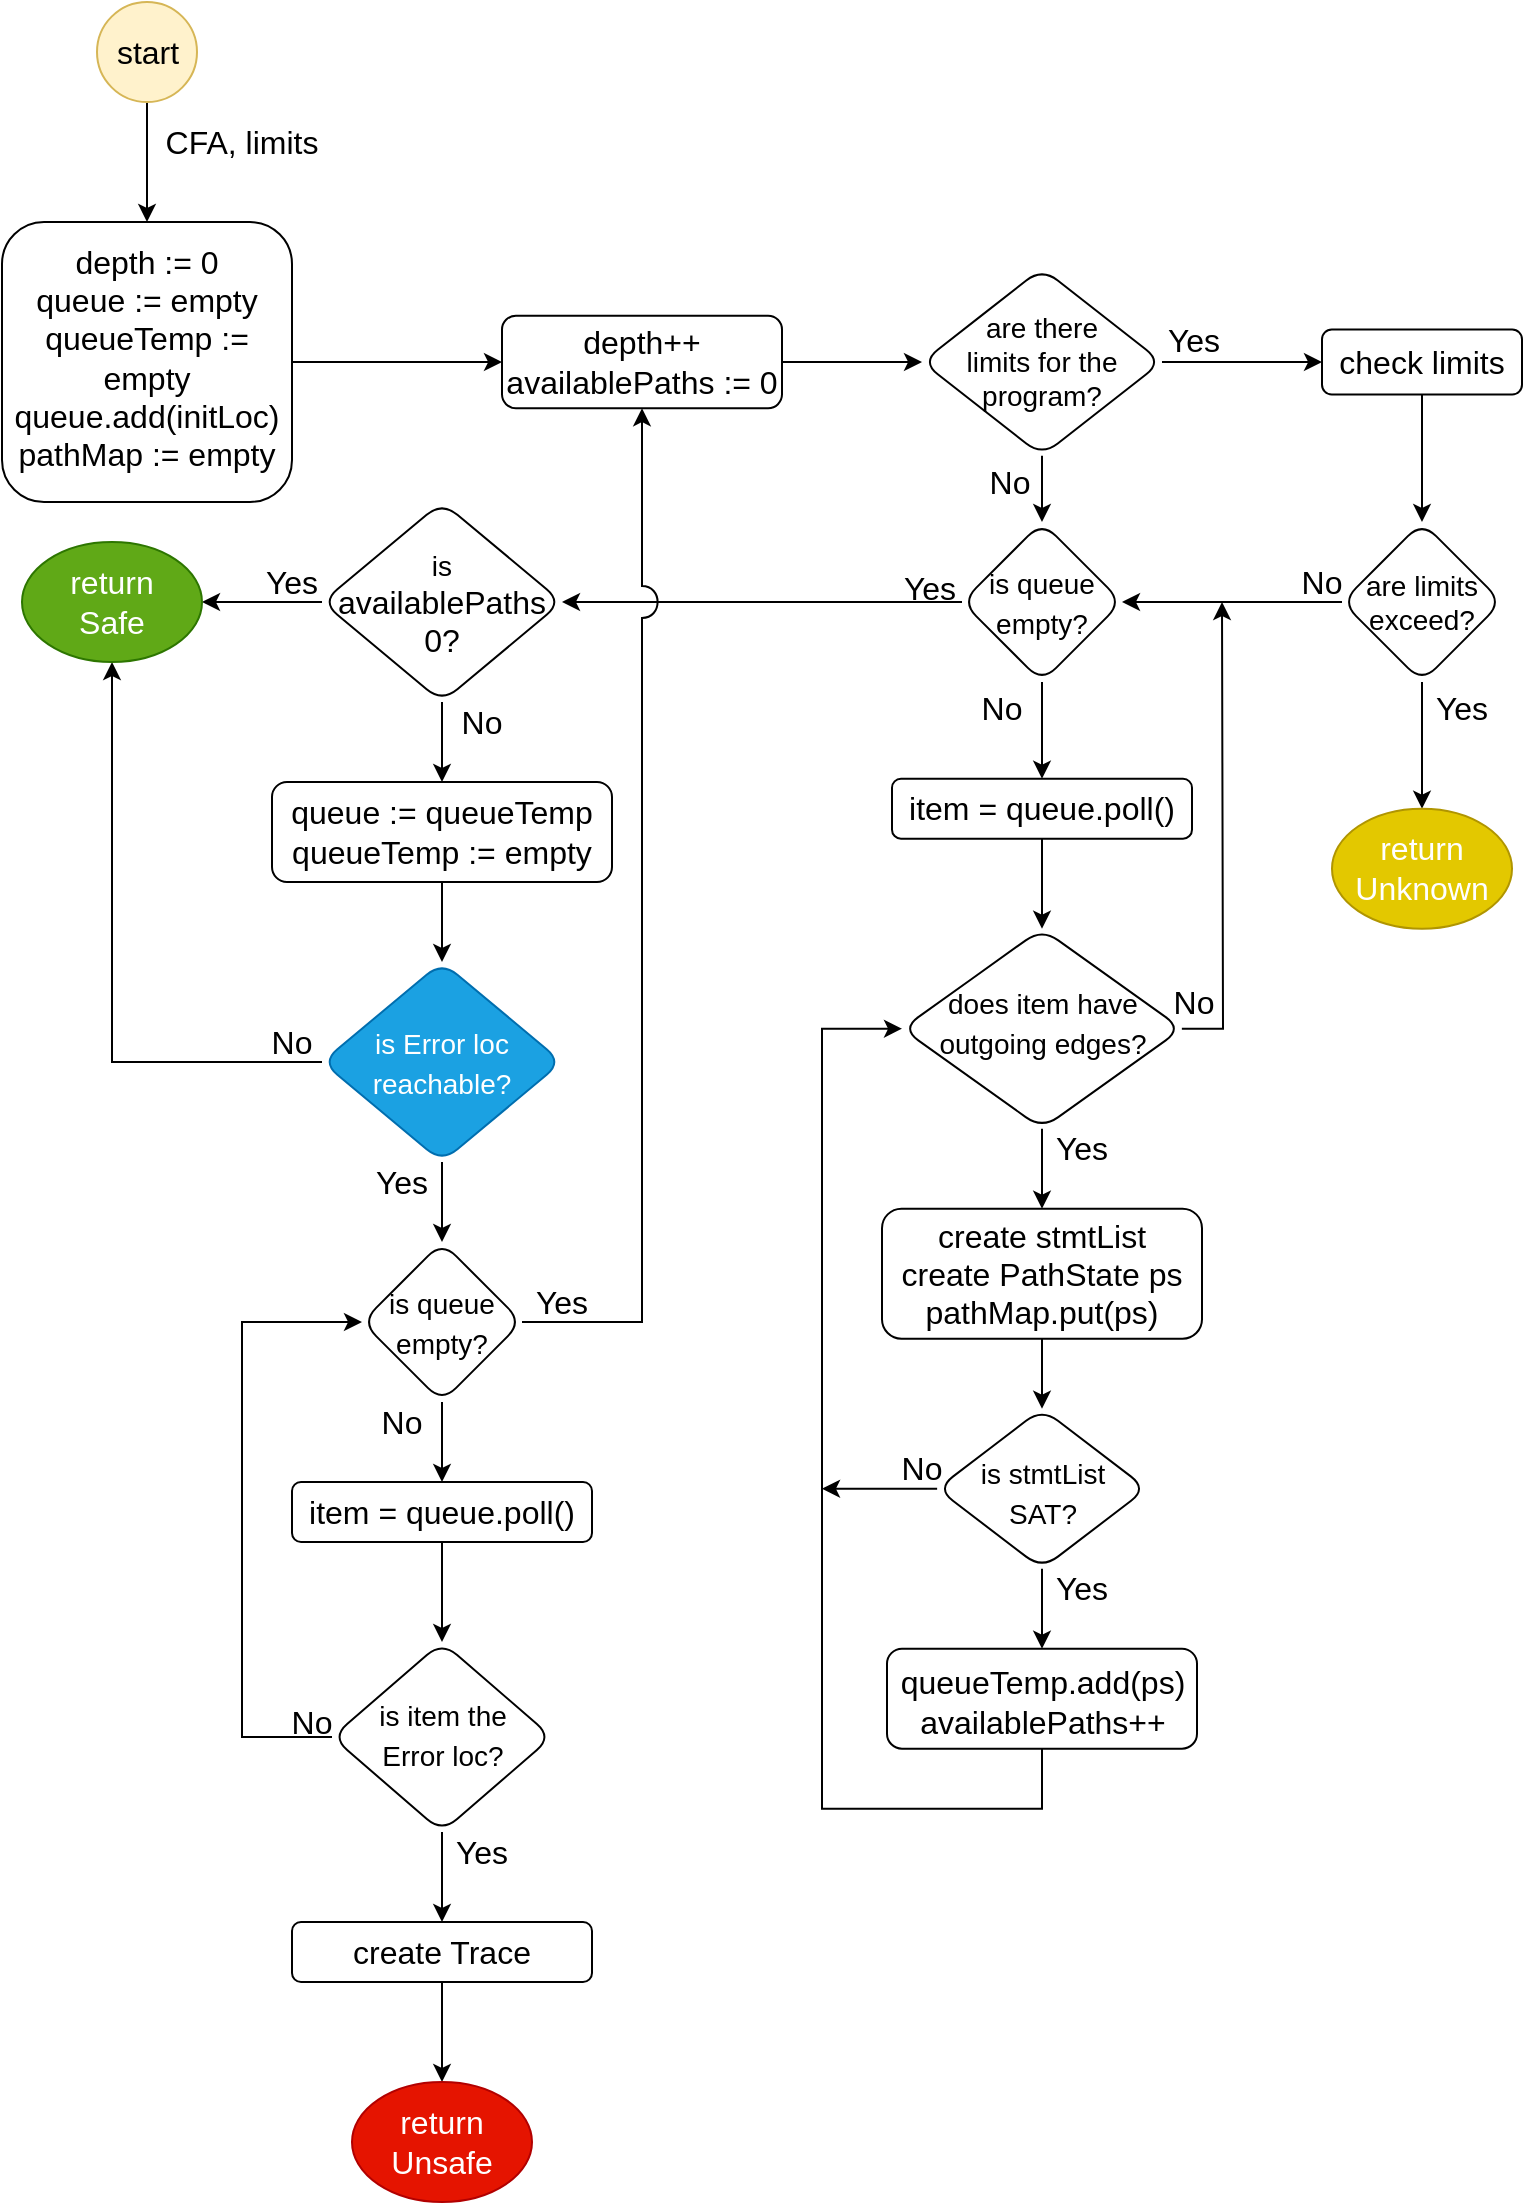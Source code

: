 <mxfile version="13.10.9" type="device"><diagram id="C5RBs43oDa-KdzZeNtuy" name="Page-1"><mxGraphModel dx="906" dy="553" grid="1" gridSize="10" guides="1" tooltips="1" connect="1" arrows="1" fold="1" page="1" pageScale="1" pageWidth="827" pageHeight="1169" background="none" math="0" shadow="0"><root><mxCell id="WIyWlLk6GJQsqaUBKTNV-0"/><mxCell id="WIyWlLk6GJQsqaUBKTNV-1" parent="WIyWlLk6GJQsqaUBKTNV-0"/><mxCell id="78gGCZx7_K2X6BhTD-lp-116" value="" style="edgeStyle=orthogonalEdgeStyle;rounded=0;orthogonalLoop=1;jettySize=auto;html=1;fontSize=16;" parent="WIyWlLk6GJQsqaUBKTNV-1" source="WIyWlLk6GJQsqaUBKTNV-3" target="78gGCZx7_K2X6BhTD-lp-58" edge="1"><mxGeometry relative="1" as="geometry"/></mxCell><mxCell id="WIyWlLk6GJQsqaUBKTNV-3" value="&lt;font style=&quot;font-size: 16px&quot;&gt;depth := 0&lt;br&gt;queue := empty&lt;br&gt;queueTemp := empty&lt;br&gt;queue.add(initLoc)&lt;br&gt;pathMap := empty&lt;br&gt;&lt;/font&gt;" style="rounded=1;whiteSpace=wrap;html=1;fontSize=12;glass=0;strokeWidth=1;shadow=0;spacingBottom=4;" parent="WIyWlLk6GJQsqaUBKTNV-1" vertex="1"><mxGeometry x="40" y="130" width="145" height="140" as="geometry"/></mxCell><mxCell id="78gGCZx7_K2X6BhTD-lp-39" value="" style="edgeStyle=orthogonalEdgeStyle;rounded=0;orthogonalLoop=1;jettySize=auto;html=1;fontSize=16;" parent="WIyWlLk6GJQsqaUBKTNV-1" source="78gGCZx7_K2X6BhTD-lp-10" target="78gGCZx7_K2X6BhTD-lp-35" edge="1"><mxGeometry relative="1" as="geometry"/></mxCell><mxCell id="78gGCZx7_K2X6BhTD-lp-118" value="" style="edgeStyle=orthogonalEdgeStyle;rounded=0;orthogonalLoop=1;jettySize=auto;html=1;fontSize=16;" parent="WIyWlLk6GJQsqaUBKTNV-1" source="78gGCZx7_K2X6BhTD-lp-10" target="78gGCZx7_K2X6BhTD-lp-16" edge="1"><mxGeometry relative="1" as="geometry"/></mxCell><mxCell id="78gGCZx7_K2X6BhTD-lp-10" value="&lt;font style=&quot;font-size: 14px&quot;&gt;are there&lt;br&gt;limits for the&lt;br&gt;program?&lt;/font&gt;" style="rhombus;whiteSpace=wrap;html=1;rounded=1;shadow=0;glass=0;strokeWidth=1;verticalAlign=middle;labelPosition=center;verticalLabelPosition=middle;align=center;spacingTop=0;" parent="WIyWlLk6GJQsqaUBKTNV-1" vertex="1"><mxGeometry x="500" y="153.12" width="120" height="93.75" as="geometry"/></mxCell><mxCell id="78gGCZx7_K2X6BhTD-lp-22" value="" style="edgeStyle=orthogonalEdgeStyle;rounded=0;orthogonalLoop=1;jettySize=auto;html=1;fontSize=16;" parent="WIyWlLk6GJQsqaUBKTNV-1" source="78gGCZx7_K2X6BhTD-lp-16" target="78gGCZx7_K2X6BhTD-lp-21" edge="1"><mxGeometry relative="1" as="geometry"><Array as="points"><mxPoint x="750" y="230"/><mxPoint x="750" y="230"/></Array></mxGeometry></mxCell><mxCell id="78gGCZx7_K2X6BhTD-lp-16" value="&lt;font style=&quot;font-size: 16px&quot;&gt;check limits&lt;/font&gt;" style="whiteSpace=wrap;html=1;rounded=1;shadow=0;strokeWidth=1;glass=0;" parent="WIyWlLk6GJQsqaUBKTNV-1" vertex="1"><mxGeometry x="700" y="183.75" width="100" height="32.5" as="geometry"/></mxCell><mxCell id="78gGCZx7_K2X6BhTD-lp-18" value="&lt;font style=&quot;font-size: 16px&quot;&gt;Yes&lt;/font&gt;" style="text;html=1;strokeColor=none;fillColor=none;align=center;verticalAlign=middle;whiteSpace=wrap;rounded=0;shadow=0;glass=0;" parent="WIyWlLk6GJQsqaUBKTNV-1" vertex="1"><mxGeometry x="616" y="179.35" width="40" height="20" as="geometry"/></mxCell><mxCell id="78gGCZx7_K2X6BhTD-lp-30" value="" style="edgeStyle=orthogonalEdgeStyle;rounded=0;orthogonalLoop=1;jettySize=auto;html=1;fontSize=16;entryX=1;entryY=0.5;entryDx=0;entryDy=0;" parent="WIyWlLk6GJQsqaUBKTNV-1" source="78gGCZx7_K2X6BhTD-lp-21" target="78gGCZx7_K2X6BhTD-lp-35" edge="1"><mxGeometry relative="1" as="geometry"><mxPoint x="620" y="333.35" as="targetPoint"/></mxGeometry></mxCell><mxCell id="aoMDnq-vDAI0tXvY-Fwm-17" value="" style="edgeStyle=orthogonalEdgeStyle;rounded=0;orthogonalLoop=1;jettySize=auto;html=1;entryX=0.5;entryY=0;entryDx=0;entryDy=0;" edge="1" parent="WIyWlLk6GJQsqaUBKTNV-1" source="78gGCZx7_K2X6BhTD-lp-21" target="aoMDnq-vDAI0tXvY-Fwm-20"><mxGeometry relative="1" as="geometry"><mxPoint x="750" y="416.5" as="targetPoint"/></mxGeometry></mxCell><mxCell id="78gGCZx7_K2X6BhTD-lp-21" value="&lt;font style=&quot;font-size: 14px&quot;&gt;are limits exceed?&lt;/font&gt;" style="rhombus;whiteSpace=wrap;html=1;rounded=1;shadow=0;glass=0;strokeWidth=1;" parent="WIyWlLk6GJQsqaUBKTNV-1" vertex="1"><mxGeometry x="710" y="280" width="80" height="80" as="geometry"/></mxCell><mxCell id="78gGCZx7_K2X6BhTD-lp-26" value="&lt;font style=&quot;font-size: 16px&quot;&gt;Yes&lt;/font&gt;" style="text;html=1;strokeColor=none;fillColor=none;align=center;verticalAlign=middle;whiteSpace=wrap;rounded=0;shadow=0;glass=0;" parent="WIyWlLk6GJQsqaUBKTNV-1" vertex="1"><mxGeometry x="750" y="363.35" width="40" height="20" as="geometry"/></mxCell><mxCell id="78gGCZx7_K2X6BhTD-lp-31" value="&lt;font style=&quot;font-size: 16px&quot;&gt;No&lt;/font&gt;" style="text;html=1;strokeColor=none;fillColor=none;align=center;verticalAlign=middle;whiteSpace=wrap;rounded=0;shadow=0;glass=0;fontSize=16;" parent="WIyWlLk6GJQsqaUBKTNV-1" vertex="1"><mxGeometry x="524" y="250.35" width="40" height="20" as="geometry"/></mxCell><mxCell id="78gGCZx7_K2X6BhTD-lp-33" value="&lt;font style=&quot;font-size: 16px&quot;&gt;No&lt;/font&gt;" style="text;html=1;strokeColor=none;fillColor=none;align=center;verticalAlign=middle;whiteSpace=wrap;rounded=0;shadow=0;glass=0;fontSize=16;" parent="WIyWlLk6GJQsqaUBKTNV-1" vertex="1"><mxGeometry x="680" y="300" width="40" height="20" as="geometry"/></mxCell><mxCell id="78gGCZx7_K2X6BhTD-lp-40" value="" style="edgeStyle=orthogonalEdgeStyle;rounded=0;orthogonalLoop=1;jettySize=auto;html=1;fontSize=16;" parent="WIyWlLk6GJQsqaUBKTNV-1" source="78gGCZx7_K2X6BhTD-lp-35" target="78gGCZx7_K2X6BhTD-lp-38" edge="1"><mxGeometry relative="1" as="geometry"/></mxCell><mxCell id="78gGCZx7_K2X6BhTD-lp-66" value="" style="edgeStyle=orthogonalEdgeStyle;rounded=0;orthogonalLoop=1;jettySize=auto;html=1;fontSize=16;" parent="WIyWlLk6GJQsqaUBKTNV-1" source="78gGCZx7_K2X6BhTD-lp-35" target="78gGCZx7_K2X6BhTD-lp-65" edge="1"><mxGeometry relative="1" as="geometry"/></mxCell><mxCell id="78gGCZx7_K2X6BhTD-lp-35" value="&lt;font style=&quot;font-size: 14px&quot;&gt;is queue empty?&lt;/font&gt;" style="rhombus;whiteSpace=wrap;html=1;rounded=1;shadow=0;glass=0;strokeWidth=1;fillColor=#FFFFFF;fontSize=16;" parent="WIyWlLk6GJQsqaUBKTNV-1" vertex="1"><mxGeometry x="520" y="280" width="80" height="80" as="geometry"/></mxCell><mxCell id="78gGCZx7_K2X6BhTD-lp-45" style="edgeStyle=orthogonalEdgeStyle;rounded=0;orthogonalLoop=1;jettySize=auto;html=1;fontSize=16;" parent="WIyWlLk6GJQsqaUBKTNV-1" source="78gGCZx7_K2X6BhTD-lp-38" target="78gGCZx7_K2X6BhTD-lp-42" edge="1"><mxGeometry relative="1" as="geometry"/></mxCell><mxCell id="78gGCZx7_K2X6BhTD-lp-38" value="item = queue.poll()" style="rounded=1;whiteSpace=wrap;html=1;shadow=0;glass=0;strokeWidth=1;fillColor=#FFFFFF;fontSize=16;" parent="WIyWlLk6GJQsqaUBKTNV-1" vertex="1"><mxGeometry x="485" y="408.35" width="150" height="30" as="geometry"/></mxCell><mxCell id="78gGCZx7_K2X6BhTD-lp-47" value="" style="edgeStyle=orthogonalEdgeStyle;rounded=0;orthogonalLoop=1;jettySize=auto;html=1;fontSize=16;" parent="WIyWlLk6GJQsqaUBKTNV-1" source="78gGCZx7_K2X6BhTD-lp-42" target="78gGCZx7_K2X6BhTD-lp-46" edge="1"><mxGeometry relative="1" as="geometry"/></mxCell><mxCell id="78gGCZx7_K2X6BhTD-lp-121" style="edgeStyle=orthogonalEdgeStyle;rounded=0;orthogonalLoop=1;jettySize=auto;html=1;fontSize=16;" parent="WIyWlLk6GJQsqaUBKTNV-1" source="78gGCZx7_K2X6BhTD-lp-42" edge="1"><mxGeometry relative="1" as="geometry"><mxPoint x="650" y="320" as="targetPoint"/></mxGeometry></mxCell><mxCell id="78gGCZx7_K2X6BhTD-lp-42" value="&lt;font style=&quot;font-size: 14px&quot;&gt;does item have outgoing edges?&lt;/font&gt;" style="rhombus;whiteSpace=wrap;html=1;rounded=1;shadow=0;glass=0;strokeWidth=1;fillColor=#FFFFFF;fontSize=16;spacing=2;spacingRight=-1;spacingLeft=0;spacingBottom=7;" parent="WIyWlLk6GJQsqaUBKTNV-1" vertex="1"><mxGeometry x="490" y="483.35" width="140" height="100" as="geometry"/></mxCell><mxCell id="78gGCZx7_K2X6BhTD-lp-49" value="" style="edgeStyle=orthogonalEdgeStyle;rounded=0;orthogonalLoop=1;jettySize=auto;html=1;fontSize=16;" parent="WIyWlLk6GJQsqaUBKTNV-1" source="78gGCZx7_K2X6BhTD-lp-46" target="78gGCZx7_K2X6BhTD-lp-48" edge="1"><mxGeometry relative="1" as="geometry"/></mxCell><mxCell id="78gGCZx7_K2X6BhTD-lp-46" value="create stmtList&lt;br&gt;create PathState ps&lt;br&gt;pathMap.put(ps)" style="rounded=1;whiteSpace=wrap;html=1;shadow=0;glass=0;strokeWidth=1;fillColor=#FFFFFF;fontSize=16;" parent="WIyWlLk6GJQsqaUBKTNV-1" vertex="1"><mxGeometry x="480" y="623.35" width="160" height="65" as="geometry"/></mxCell><mxCell id="78gGCZx7_K2X6BhTD-lp-57" value="" style="edgeStyle=orthogonalEdgeStyle;rounded=0;orthogonalLoop=1;jettySize=auto;html=1;fontSize=16;" parent="WIyWlLk6GJQsqaUBKTNV-1" source="78gGCZx7_K2X6BhTD-lp-48" target="78gGCZx7_K2X6BhTD-lp-56" edge="1"><mxGeometry relative="1" as="geometry"/></mxCell><mxCell id="78gGCZx7_K2X6BhTD-lp-76" style="edgeStyle=orthogonalEdgeStyle;rounded=0;orthogonalLoop=1;jettySize=auto;html=1;fontSize=16;" parent="WIyWlLk6GJQsqaUBKTNV-1" source="78gGCZx7_K2X6BhTD-lp-48" edge="1"><mxGeometry relative="1" as="geometry"><mxPoint x="450" y="763.35" as="targetPoint"/></mxGeometry></mxCell><mxCell id="78gGCZx7_K2X6BhTD-lp-48" value="&lt;span style=&quot;font-size: 14px&quot;&gt;is stmtList&lt;br&gt;SAT?&lt;/span&gt;" style="rhombus;whiteSpace=wrap;html=1;rounded=1;shadow=0;glass=0;strokeWidth=1;fillColor=#FFFFFF;fontSize=16;spacingBottom=-4;" parent="WIyWlLk6GJQsqaUBKTNV-1" vertex="1"><mxGeometry x="507.5" y="723.35" width="105" height="80" as="geometry"/></mxCell><mxCell id="78gGCZx7_K2X6BhTD-lp-75" style="edgeStyle=orthogonalEdgeStyle;rounded=0;orthogonalLoop=1;jettySize=auto;html=1;fontSize=16;entryX=0;entryY=0.5;entryDx=0;entryDy=0;" parent="WIyWlLk6GJQsqaUBKTNV-1" source="78gGCZx7_K2X6BhTD-lp-56" target="78gGCZx7_K2X6BhTD-lp-42" edge="1"><mxGeometry relative="1" as="geometry"><mxPoint x="450" y="763.35" as="targetPoint"/><Array as="points"><mxPoint x="560" y="923.35"/><mxPoint x="450" y="923.35"/><mxPoint x="450" y="533.35"/></Array></mxGeometry></mxCell><mxCell id="78gGCZx7_K2X6BhTD-lp-56" value="queueTemp.add(ps)&lt;br&gt;availablePaths++" style="whiteSpace=wrap;html=1;rounded=1;shadow=0;fontSize=16;strokeWidth=1;fillColor=#FFFFFF;glass=0;spacingBottom=-4;" parent="WIyWlLk6GJQsqaUBKTNV-1" vertex="1"><mxGeometry x="482.5" y="843.35" width="155" height="50" as="geometry"/></mxCell><mxCell id="78gGCZx7_K2X6BhTD-lp-117" value="" style="edgeStyle=orthogonalEdgeStyle;rounded=0;orthogonalLoop=1;jettySize=auto;html=1;fontSize=16;" parent="WIyWlLk6GJQsqaUBKTNV-1" source="78gGCZx7_K2X6BhTD-lp-58" target="78gGCZx7_K2X6BhTD-lp-10" edge="1"><mxGeometry relative="1" as="geometry"/></mxCell><mxCell id="78gGCZx7_K2X6BhTD-lp-58" value="&lt;font style=&quot;font-size: 16px&quot;&gt;depth++&lt;br&gt;availablePaths := 0&lt;br&gt;&lt;/font&gt;" style="rounded=1;whiteSpace=wrap;html=1;fontSize=12;glass=0;strokeWidth=1;shadow=0;" parent="WIyWlLk6GJQsqaUBKTNV-1" vertex="1"><mxGeometry x="290" y="176.87" width="140" height="46.25" as="geometry"/></mxCell><mxCell id="78gGCZx7_K2X6BhTD-lp-61" value="&lt;font style=&quot;font-size: 16px&quot;&gt;Yes&lt;/font&gt;" style="text;html=1;strokeColor=none;fillColor=none;align=center;verticalAlign=middle;whiteSpace=wrap;rounded=0;shadow=0;glass=0;" parent="WIyWlLk6GJQsqaUBKTNV-1" vertex="1"><mxGeometry x="560" y="803.35" width="40" height="20" as="geometry"/></mxCell><mxCell id="78gGCZx7_K2X6BhTD-lp-62" value="&lt;font style=&quot;font-size: 16px&quot;&gt;Yes&lt;/font&gt;" style="text;html=1;strokeColor=none;fillColor=none;align=center;verticalAlign=middle;whiteSpace=wrap;rounded=0;shadow=0;glass=0;" parent="WIyWlLk6GJQsqaUBKTNV-1" vertex="1"><mxGeometry x="560" y="583.35" width="40" height="20" as="geometry"/></mxCell><mxCell id="78gGCZx7_K2X6BhTD-lp-63" value="&lt;font style=&quot;font-size: 16px&quot;&gt;Yes&lt;/font&gt;" style="text;html=1;strokeColor=none;fillColor=none;align=center;verticalAlign=middle;whiteSpace=wrap;rounded=0;shadow=0;glass=0;" parent="WIyWlLk6GJQsqaUBKTNV-1" vertex="1"><mxGeometry x="484" y="303.35" width="40" height="20" as="geometry"/></mxCell><mxCell id="78gGCZx7_K2X6BhTD-lp-85" value="" style="edgeStyle=orthogonalEdgeStyle;rounded=0;orthogonalLoop=1;jettySize=auto;html=1;fontSize=16;" parent="WIyWlLk6GJQsqaUBKTNV-1" source="78gGCZx7_K2X6BhTD-lp-65" target="78gGCZx7_K2X6BhTD-lp-81" edge="1"><mxGeometry relative="1" as="geometry"/></mxCell><mxCell id="aoMDnq-vDAI0tXvY-Fwm-12" value="" style="edgeStyle=orthogonalEdgeStyle;rounded=0;orthogonalLoop=1;jettySize=auto;html=1;entryX=1;entryY=0.5;entryDx=0;entryDy=0;" edge="1" parent="WIyWlLk6GJQsqaUBKTNV-1" source="78gGCZx7_K2X6BhTD-lp-65" target="aoMDnq-vDAI0tXvY-Fwm-19"><mxGeometry relative="1" as="geometry"><mxPoint x="140" y="320" as="targetPoint"/></mxGeometry></mxCell><mxCell id="78gGCZx7_K2X6BhTD-lp-65" value="&lt;span style=&quot;font-size: 14px&quot;&gt;is&lt;br&gt;&lt;/span&gt;availablePaths&lt;br&gt;0?" style="rhombus;whiteSpace=wrap;html=1;rounded=1;shadow=0;glass=0;strokeWidth=1;fillColor=#FFFFFF;fontSize=16;" parent="WIyWlLk6GJQsqaUBKTNV-1" vertex="1"><mxGeometry x="200" y="270" width="120" height="100" as="geometry"/></mxCell><mxCell id="78gGCZx7_K2X6BhTD-lp-67" value="&lt;font style=&quot;font-size: 16px&quot;&gt;No&lt;/font&gt;" style="text;html=1;strokeColor=none;fillColor=none;align=center;verticalAlign=middle;whiteSpace=wrap;rounded=0;shadow=0;glass=0;fontSize=16;" parent="WIyWlLk6GJQsqaUBKTNV-1" vertex="1"><mxGeometry x="520" y="363.35" width="40" height="20" as="geometry"/></mxCell><mxCell id="78gGCZx7_K2X6BhTD-lp-69" value="&lt;font style=&quot;font-size: 16px&quot;&gt;No&lt;/font&gt;" style="text;html=1;strokeColor=none;fillColor=none;align=center;verticalAlign=middle;whiteSpace=wrap;rounded=0;shadow=0;glass=0;fontSize=16;" parent="WIyWlLk6GJQsqaUBKTNV-1" vertex="1"><mxGeometry x="616" y="510" width="40" height="20" as="geometry"/></mxCell><mxCell id="78gGCZx7_K2X6BhTD-lp-74" value="&lt;font style=&quot;font-size: 16px&quot;&gt;No&lt;/font&gt;" style="text;html=1;strokeColor=none;fillColor=none;align=center;verticalAlign=middle;whiteSpace=wrap;rounded=0;shadow=0;glass=0;fontSize=16;" parent="WIyWlLk6GJQsqaUBKTNV-1" vertex="1"><mxGeometry x="480" y="743.35" width="40" height="20" as="geometry"/></mxCell><mxCell id="78gGCZx7_K2X6BhTD-lp-80" value="&lt;font style=&quot;font-size: 16px&quot;&gt;No&lt;/font&gt;" style="text;html=1;strokeColor=none;fillColor=none;align=center;verticalAlign=middle;whiteSpace=wrap;rounded=0;shadow=0;glass=0;fontSize=16;" parent="WIyWlLk6GJQsqaUBKTNV-1" vertex="1"><mxGeometry x="260" y="370" width="40" height="20" as="geometry"/></mxCell><mxCell id="78gGCZx7_K2X6BhTD-lp-86" value="" style="edgeStyle=orthogonalEdgeStyle;rounded=0;orthogonalLoop=1;jettySize=auto;html=1;fontSize=16;" parent="WIyWlLk6GJQsqaUBKTNV-1" source="78gGCZx7_K2X6BhTD-lp-81" target="78gGCZx7_K2X6BhTD-lp-84" edge="1"><mxGeometry relative="1" as="geometry"/></mxCell><mxCell id="78gGCZx7_K2X6BhTD-lp-81" value="queue := queueTemp&lt;br&gt;queueTemp := empty" style="rounded=1;whiteSpace=wrap;html=1;shadow=0;glass=0;strokeWidth=1;fillColor=#FFFFFF;fontSize=16;" parent="WIyWlLk6GJQsqaUBKTNV-1" vertex="1"><mxGeometry x="175" y="410" width="170" height="50" as="geometry"/></mxCell><mxCell id="78gGCZx7_K2X6BhTD-lp-104" value="" style="edgeStyle=orthogonalEdgeStyle;rounded=0;orthogonalLoop=1;jettySize=auto;html=1;fontSize=16;" parent="WIyWlLk6GJQsqaUBKTNV-1" source="78gGCZx7_K2X6BhTD-lp-84" target="78gGCZx7_K2X6BhTD-lp-101" edge="1"><mxGeometry relative="1" as="geometry"/></mxCell><mxCell id="aoMDnq-vDAI0tXvY-Fwm-14" style="edgeStyle=orthogonalEdgeStyle;rounded=0;orthogonalLoop=1;jettySize=auto;html=1;entryX=0.5;entryY=1;entryDx=0;entryDy=0;" edge="1" parent="WIyWlLk6GJQsqaUBKTNV-1" source="78gGCZx7_K2X6BhTD-lp-84" target="aoMDnq-vDAI0tXvY-Fwm-19"><mxGeometry relative="1" as="geometry"><mxPoint x="90" y="338.5" as="targetPoint"/></mxGeometry></mxCell><mxCell id="78gGCZx7_K2X6BhTD-lp-84" value="&lt;span style=&quot;font-size: 14px&quot;&gt;is Error loc reachable?&lt;/span&gt;" style="rhombus;whiteSpace=wrap;html=1;rounded=1;shadow=0;glass=0;strokeWidth=1;fillColor=#1ba1e2;fontSize=16;strokeColor=#006EAF;fontColor=#ffffff;" parent="WIyWlLk6GJQsqaUBKTNV-1" vertex="1"><mxGeometry x="200" y="500" width="120" height="100" as="geometry"/></mxCell><mxCell id="78gGCZx7_K2X6BhTD-lp-88" value="&lt;font style=&quot;font-size: 16px&quot;&gt;No&lt;/font&gt;" style="text;html=1;strokeColor=none;fillColor=none;align=center;verticalAlign=middle;whiteSpace=wrap;rounded=0;shadow=0;glass=0;fontSize=16;" parent="WIyWlLk6GJQsqaUBKTNV-1" vertex="1"><mxGeometry x="165" y="530" width="40" height="20" as="geometry"/></mxCell><mxCell id="78gGCZx7_K2X6BhTD-lp-89" value="&lt;font style=&quot;font-size: 16px&quot;&gt;Yes&lt;/font&gt;" style="text;html=1;strokeColor=none;fillColor=none;align=center;verticalAlign=middle;whiteSpace=wrap;rounded=0;shadow=0;glass=0;" parent="WIyWlLk6GJQsqaUBKTNV-1" vertex="1"><mxGeometry x="165" y="300" width="40" height="20" as="geometry"/></mxCell><mxCell id="78gGCZx7_K2X6BhTD-lp-90" value="&lt;font style=&quot;font-size: 16px&quot;&gt;Yes&lt;/font&gt;" style="text;html=1;strokeColor=none;fillColor=none;align=center;verticalAlign=middle;whiteSpace=wrap;rounded=0;shadow=0;glass=0;" parent="WIyWlLk6GJQsqaUBKTNV-1" vertex="1"><mxGeometry x="220" y="600" width="40" height="20" as="geometry"/></mxCell><mxCell id="78gGCZx7_K2X6BhTD-lp-100" value="" style="edgeStyle=orthogonalEdgeStyle;rounded=0;orthogonalLoop=1;jettySize=auto;html=1;fontSize=16;" parent="WIyWlLk6GJQsqaUBKTNV-1" source="78gGCZx7_K2X6BhTD-lp-93" target="78gGCZx7_K2X6BhTD-lp-95" edge="1"><mxGeometry relative="1" as="geometry"/></mxCell><mxCell id="78gGCZx7_K2X6BhTD-lp-93" value="item = queue.poll()" style="rounded=1;whiteSpace=wrap;html=1;shadow=0;glass=0;strokeWidth=1;fillColor=#FFFFFF;fontSize=16;" parent="WIyWlLk6GJQsqaUBKTNV-1" vertex="1"><mxGeometry x="185" y="760" width="150" height="30" as="geometry"/></mxCell><mxCell id="78gGCZx7_K2X6BhTD-lp-106" style="edgeStyle=orthogonalEdgeStyle;rounded=0;orthogonalLoop=1;jettySize=auto;html=1;fontSize=16;entryX=0;entryY=0.5;entryDx=0;entryDy=0;" parent="WIyWlLk6GJQsqaUBKTNV-1" source="78gGCZx7_K2X6BhTD-lp-95" target="78gGCZx7_K2X6BhTD-lp-101" edge="1"><mxGeometry relative="1" as="geometry"><mxPoint x="160" y="680" as="targetPoint"/><Array as="points"><mxPoint x="160" y="887"/><mxPoint x="160" y="680"/></Array></mxGeometry></mxCell><mxCell id="78gGCZx7_K2X6BhTD-lp-111" value="" style="edgeStyle=orthogonalEdgeStyle;rounded=0;orthogonalLoop=1;jettySize=auto;html=1;fontSize=16;" parent="WIyWlLk6GJQsqaUBKTNV-1" source="78gGCZx7_K2X6BhTD-lp-95" target="78gGCZx7_K2X6BhTD-lp-110" edge="1"><mxGeometry relative="1" as="geometry"/></mxCell><mxCell id="78gGCZx7_K2X6BhTD-lp-95" value="&lt;font style=&quot;font-size: 14px&quot;&gt;is item the&lt;br&gt;Error loc?&lt;/font&gt;" style="rhombus;whiteSpace=wrap;html=1;rounded=1;shadow=0;glass=0;strokeWidth=1;fillColor=#FFFFFF;fontSize=16;spacing=2;spacingRight=-1;spacingLeft=0;spacingBottom=4;" parent="WIyWlLk6GJQsqaUBKTNV-1" vertex="1"><mxGeometry x="205" y="840" width="110" height="95" as="geometry"/></mxCell><mxCell id="78gGCZx7_K2X6BhTD-lp-105" value="" style="edgeStyle=orthogonalEdgeStyle;rounded=0;orthogonalLoop=1;jettySize=auto;html=1;fontSize=16;" parent="WIyWlLk6GJQsqaUBKTNV-1" source="78gGCZx7_K2X6BhTD-lp-101" target="78gGCZx7_K2X6BhTD-lp-93" edge="1"><mxGeometry relative="1" as="geometry"/></mxCell><mxCell id="78gGCZx7_K2X6BhTD-lp-119" style="edgeStyle=orthogonalEdgeStyle;rounded=0;orthogonalLoop=1;jettySize=auto;html=1;entryX=0.5;entryY=1;entryDx=0;entryDy=0;fontSize=16;jumpStyle=arc;jumpSize=16;" parent="WIyWlLk6GJQsqaUBKTNV-1" source="78gGCZx7_K2X6BhTD-lp-101" target="78gGCZx7_K2X6BhTD-lp-58" edge="1"><mxGeometry relative="1" as="geometry"><Array as="points"><mxPoint x="360" y="680"/></Array></mxGeometry></mxCell><mxCell id="78gGCZx7_K2X6BhTD-lp-101" value="&lt;font style=&quot;font-size: 14px&quot;&gt;is queue empty?&lt;/font&gt;" style="rhombus;whiteSpace=wrap;html=1;rounded=1;shadow=0;glass=0;strokeWidth=1;fillColor=#FFFFFF;fontSize=16;" parent="WIyWlLk6GJQsqaUBKTNV-1" vertex="1"><mxGeometry x="220" y="640" width="80" height="80" as="geometry"/></mxCell><mxCell id="78gGCZx7_K2X6BhTD-lp-107" value="&lt;font style=&quot;font-size: 16px&quot;&gt;Yes&lt;/font&gt;" style="text;html=1;strokeColor=none;fillColor=none;align=center;verticalAlign=middle;whiteSpace=wrap;rounded=0;shadow=0;glass=0;" parent="WIyWlLk6GJQsqaUBKTNV-1" vertex="1"><mxGeometry x="260" y="935" width="40" height="20" as="geometry"/></mxCell><mxCell id="78gGCZx7_K2X6BhTD-lp-108" value="&lt;font style=&quot;font-size: 16px&quot;&gt;No&lt;/font&gt;" style="text;html=1;strokeColor=none;fillColor=none;align=center;verticalAlign=middle;whiteSpace=wrap;rounded=0;shadow=0;glass=0;fontSize=16;" parent="WIyWlLk6GJQsqaUBKTNV-1" vertex="1"><mxGeometry x="175" y="870" width="40" height="20" as="geometry"/></mxCell><mxCell id="aoMDnq-vDAI0tXvY-Fwm-15" value="" style="edgeStyle=orthogonalEdgeStyle;rounded=0;orthogonalLoop=1;jettySize=auto;html=1;" edge="1" parent="WIyWlLk6GJQsqaUBKTNV-1" source="78gGCZx7_K2X6BhTD-lp-110" target="aoMDnq-vDAI0tXvY-Fwm-11"><mxGeometry relative="1" as="geometry"/></mxCell><mxCell id="78gGCZx7_K2X6BhTD-lp-110" value="create Trace" style="rounded=1;whiteSpace=wrap;html=1;shadow=0;glass=0;strokeWidth=1;fillColor=#FFFFFF;fontSize=16;" parent="WIyWlLk6GJQsqaUBKTNV-1" vertex="1"><mxGeometry x="185" y="980" width="150" height="30" as="geometry"/></mxCell><mxCell id="78gGCZx7_K2X6BhTD-lp-114" value="&lt;font style=&quot;font-size: 16px&quot;&gt;No&lt;/font&gt;" style="text;html=1;strokeColor=none;fillColor=none;align=center;verticalAlign=middle;whiteSpace=wrap;rounded=0;shadow=0;glass=0;fontSize=16;" parent="WIyWlLk6GJQsqaUBKTNV-1" vertex="1"><mxGeometry x="220" y="720" width="40" height="20" as="geometry"/></mxCell><mxCell id="aoMDnq-vDAI0tXvY-Fwm-8" value="&lt;font style=&quot;font-size: 16px&quot;&gt;Yes&lt;/font&gt;" style="text;html=1;strokeColor=none;fillColor=none;align=center;verticalAlign=middle;whiteSpace=wrap;rounded=0;shadow=0;glass=0;" vertex="1" parent="WIyWlLk6GJQsqaUBKTNV-1"><mxGeometry x="300" y="660" width="40" height="20" as="geometry"/></mxCell><mxCell id="aoMDnq-vDAI0tXvY-Fwm-11" value="&lt;font style=&quot;font-size: 16px&quot;&gt;return Unsafe&lt;/font&gt;" style="ellipse;whiteSpace=wrap;html=1;fillColor=#e51400;strokeColor=#B20000;fontColor=#ffffff;" vertex="1" parent="WIyWlLk6GJQsqaUBKTNV-1"><mxGeometry x="215" y="1060" width="90" height="60" as="geometry"/></mxCell><mxCell id="aoMDnq-vDAI0tXvY-Fwm-19" value="&lt;font style=&quot;font-size: 16px&quot;&gt;return&lt;br&gt;Safe&lt;/font&gt;" style="ellipse;whiteSpace=wrap;html=1;fillColor=#60a917;strokeColor=#2D7600;fontColor=#ffffff;" vertex="1" parent="WIyWlLk6GJQsqaUBKTNV-1"><mxGeometry x="50" y="290" width="90" height="60" as="geometry"/></mxCell><mxCell id="aoMDnq-vDAI0tXvY-Fwm-20" value="&lt;font style=&quot;font-size: 16px&quot;&gt;return Unknown&lt;/font&gt;" style="ellipse;whiteSpace=wrap;html=1;fillColor=#e3c800;strokeColor=#B09500;fontColor=#ffffff;" vertex="1" parent="WIyWlLk6GJQsqaUBKTNV-1"><mxGeometry x="705" y="423.35" width="90" height="60" as="geometry"/></mxCell><mxCell id="aoMDnq-vDAI0tXvY-Fwm-25" value="" style="edgeStyle=orthogonalEdgeStyle;rounded=0;orthogonalLoop=1;jettySize=auto;html=1;" edge="1" parent="WIyWlLk6GJQsqaUBKTNV-1" source="aoMDnq-vDAI0tXvY-Fwm-22" target="WIyWlLk6GJQsqaUBKTNV-3"><mxGeometry relative="1" as="geometry"/></mxCell><mxCell id="aoMDnq-vDAI0tXvY-Fwm-22" value="&lt;font style=&quot;font-size: 16px&quot;&gt;start&lt;/font&gt;" style="ellipse;whiteSpace=wrap;html=1;aspect=fixed;fillColor=#fff2cc;strokeColor=#d6b656;" vertex="1" parent="WIyWlLk6GJQsqaUBKTNV-1"><mxGeometry x="87.5" y="20" width="50" height="50" as="geometry"/></mxCell><mxCell id="aoMDnq-vDAI0tXvY-Fwm-24" value="&lt;font style=&quot;font-size: 16px&quot;&gt;CFA, limits&lt;br&gt;&lt;/font&gt;" style="text;html=1;strokeColor=none;fillColor=none;align=center;verticalAlign=middle;whiteSpace=wrap;rounded=0;" vertex="1" parent="WIyWlLk6GJQsqaUBKTNV-1"><mxGeometry x="100" y="80" width="120" height="20" as="geometry"/></mxCell></root></mxGraphModel></diagram></mxfile>